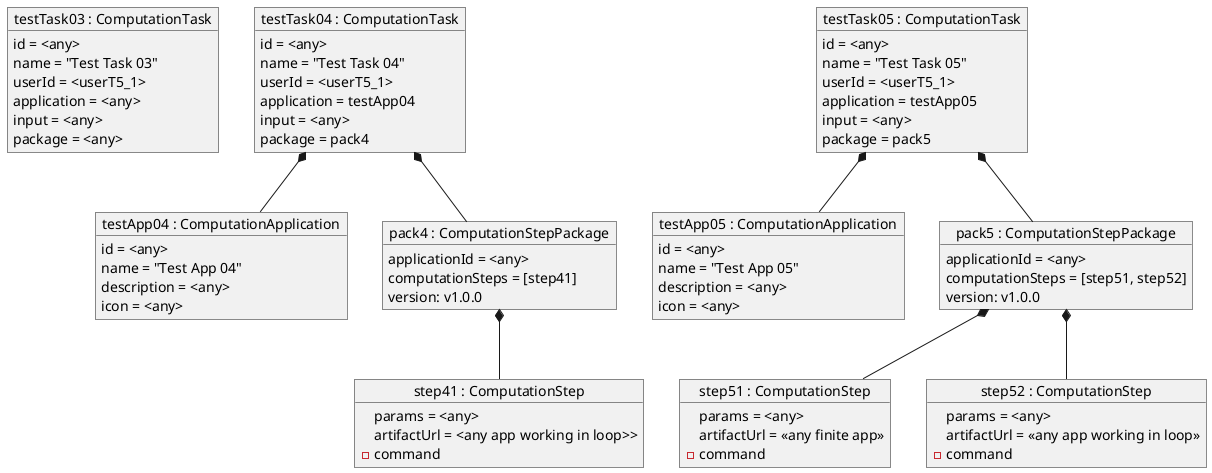 @startuml

object "testTask03 : ComputationTask" as testTask03 {
    id = <any>
    name = "Test Task 03"
    userId = <userT5_1>
    application = <any>
    input = <any>
    package = <any>
}

object "testTask04 : ComputationTask" as testTask04 {
    id = <any>
    name = "Test Task 04"
    userId = <userT5_1>
    application = testApp04
    input = <any>
    package = pack4
}

object "testTask05 : ComputationTask" as testTask05 {
    id = <any>
    name = "Test Task 05"
    userId = <userT5_1>
    application = testApp05
    input = <any>
    package = pack5
}

object "testApp04 : ComputationApplication" as testApp04 {
    id = <any>
    name = "Test App 04"
    description = <any>
    icon = <any>
}

object "pack4 : ComputationStepPackage" as pack4 {
    applicationId = <any>
    computationSteps = [step41]
    version: v1.0.0
}

testTask04 *-- pack4
testTask04 *-- testApp04

object "step41 : ComputationStep" as step41 {
    params = <any>
    artifactUrl = <any app working in loop>>
    - command
}

object "testApp05 : ComputationApplication" as testApp05 {
    id = <any>
    name = "Test App 05"
    description = <any>
    icon = <any>
}

object "pack5 : ComputationStepPackage" as pack5 {
    applicationId = <any>
    computationSteps = [step51, step52]
    version: v1.0.0
}

object "step51 : ComputationStep" as step51 {
    params = <any>
    artifactUrl = <<any finite app>>
    - command
}

object "step52 : ComputationStep" as step52 {
    params = <any>
    artifactUrl = <<any app working in loop>>
    - command
}

pack4 *-- step41
testTask05 *-- pack5
testTask05 *-- testApp05

pack5 *-- step51
pack5 *-- step52

@enduml